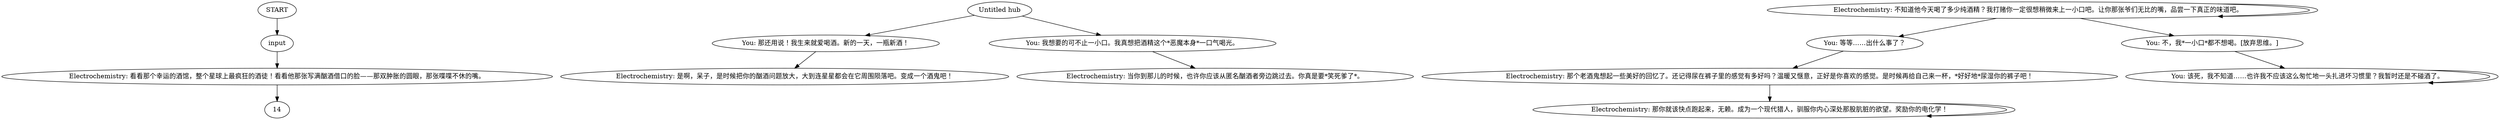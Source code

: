 # PLAZA ORB / get a drink
# Start drinking (Electrochem).
# ==================================================
digraph G {
	  0 [label="START"];
	  1 [label="input"];
	  2 [label="Electrochemistry: 是啊，呆子，是时候把你的酗酒问题放大，大到连星星都会在它周围陨落吧。变成一个酒鬼吧！"];
	  3 [label="You: 等等……出什么事了？"];
	  4 [label="Electrochemistry: 看看那个幸运的酒馆，整个星球上最疯狂的酒徒！看看他那张写满酗酒借口的脸——那双肿胀的圆眼，那张喋喋不休的嘴。"];
	  5 [label="You: 不，我*一小口*都不想喝。[放弃思维。]"];
	  6 [label="Electrochemistry: 那个老酒鬼想起一些美好的回忆了。还记得尿在裤子里的感觉有多好吗？温暖又惬意，正好是你喜欢的感觉。是时候再给自己来一杯，*好好地*尿湿你的裤子吧！"];
	  7 [label="You: 那还用说！我生来就爱喝酒。新的一天，一瓶新酒！"];
	  8 [label="Untitled hub"];
	  9 [label="Electrochemistry: 那你就该快点跑起来，无赖。成为一个现代猎人，驯服你内心深处那股肮脏的欲望。奖励你的电化学！"];
	  10 [label="Electrochemistry: 当你到那儿的时候，也许你应该从匿名酗酒者旁边跳过去。你真是要*笑死爹了*。"];
	  11 [label="You: 该死，我不知道……也许我不应该这么匆忙地一头扎进坏习惯里？我暂时还是不碰酒了。"];
	  12 [label="You: 我想要的可不止一小口。我真想把酒精这个*恶魔本身*一口气喝光。"];
	  13 [label="Electrochemistry: 不知道他今天喝了多少纯酒精？我打赌你一定很想稍微来上一小口吧。让你那张爷们无比的嘴，品尝一下真正的味道吧。"];
	  0 -> 1
	  1 -> 4
	  3 -> 6
	  4 -> 14
	  5 -> 11
	  6 -> 9
	  7 -> 2
	  8 -> 12
	  8 -> 7
	  9 -> 9
	  11 -> 11
	  12 -> 10
	  13 -> 5
	  13 -> 3
	  13 -> 13
}

